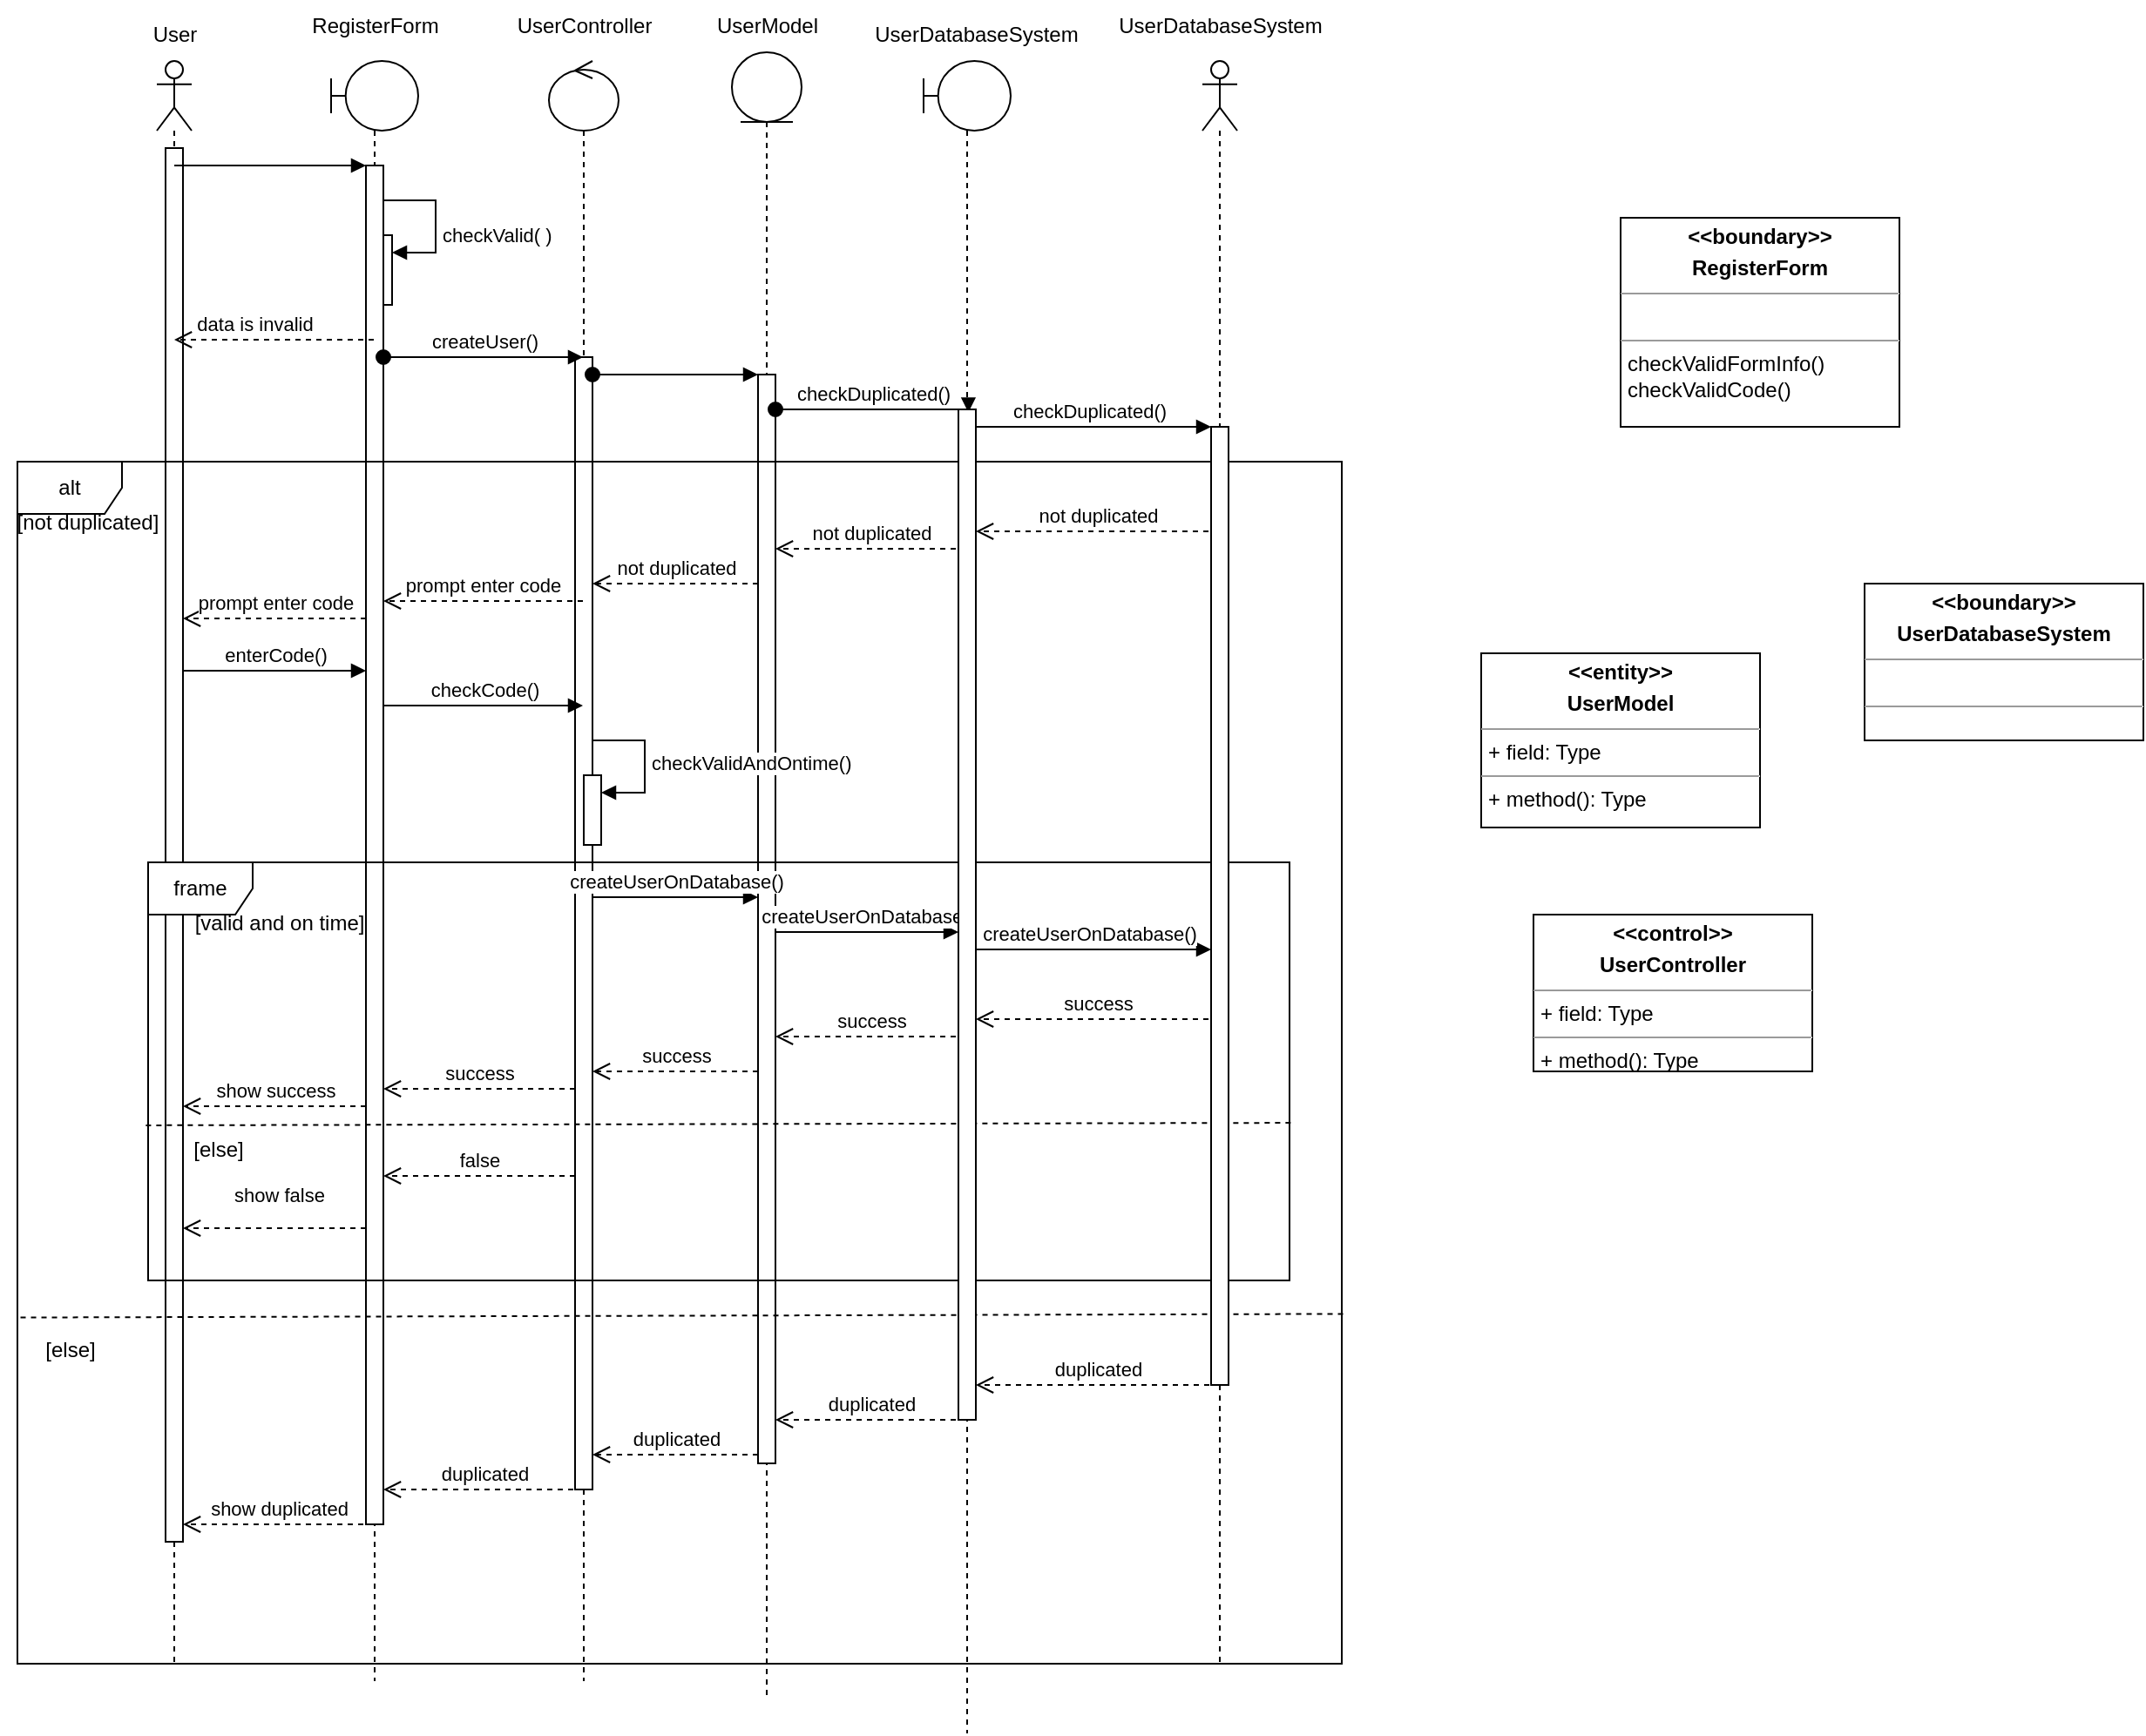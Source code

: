 <mxfile version="21.1.1" type="github">
  <diagram name="Page-1" id="2YBvvXClWsGukQMizWep">
    <mxGraphModel dx="1235" dy="636" grid="1" gridSize="10" guides="1" tooltips="1" connect="1" arrows="1" fold="1" page="1" pageScale="1" pageWidth="850" pageHeight="1100" math="0" shadow="0">
      <root>
        <mxCell id="0" />
        <mxCell id="1" parent="0" />
        <mxCell id="-a56L6tfpd2N05V4drKP-2" value="" style="shape=umlLifeline;perimeter=lifelinePerimeter;whiteSpace=wrap;html=1;container=1;dropTarget=0;collapsible=0;recursiveResize=0;outlineConnect=0;portConstraint=eastwest;newEdgeStyle={&quot;edgeStyle&quot;:&quot;elbowEdgeStyle&quot;,&quot;elbow&quot;:&quot;vertical&quot;,&quot;curved&quot;:0,&quot;rounded&quot;:0};participant=umlBoundary;size=40;direction=east;" vertex="1" parent="1">
          <mxGeometry x="260" y="100" width="50" height="930" as="geometry" />
        </mxCell>
        <mxCell id="-a56L6tfpd2N05V4drKP-20" value="" style="html=1;points=[];perimeter=orthogonalPerimeter;outlineConnect=0;targetShapes=umlLifeline;portConstraint=eastwest;newEdgeStyle={&quot;edgeStyle&quot;:&quot;elbowEdgeStyle&quot;,&quot;elbow&quot;:&quot;vertical&quot;,&quot;curved&quot;:0,&quot;rounded&quot;:0};" vertex="1" parent="-a56L6tfpd2N05V4drKP-2">
          <mxGeometry x="25" y="100" width="10" height="40" as="geometry" />
        </mxCell>
        <mxCell id="-a56L6tfpd2N05V4drKP-21" value="checkValid( )" style="html=1;align=left;spacingLeft=2;endArrow=block;rounded=0;edgeStyle=orthogonalEdgeStyle;curved=0;rounded=0;" edge="1" target="-a56L6tfpd2N05V4drKP-20" parent="-a56L6tfpd2N05V4drKP-2">
          <mxGeometry x="0.177" relative="1" as="geometry">
            <mxPoint x="30" y="80" as="sourcePoint" />
            <Array as="points">
              <mxPoint x="60" y="110" />
            </Array>
            <mxPoint as="offset" />
          </mxGeometry>
        </mxCell>
        <mxCell id="-a56L6tfpd2N05V4drKP-93" value="" style="html=1;points=[];perimeter=orthogonalPerimeter;outlineConnect=0;targetShapes=umlLifeline;portConstraint=eastwest;newEdgeStyle={&quot;edgeStyle&quot;:&quot;elbowEdgeStyle&quot;,&quot;elbow&quot;:&quot;vertical&quot;,&quot;curved&quot;:0,&quot;rounded&quot;:0};" vertex="1" parent="-a56L6tfpd2N05V4drKP-2">
          <mxGeometry x="20" y="60" width="10" height="780" as="geometry" />
        </mxCell>
        <mxCell id="-a56L6tfpd2N05V4drKP-3" value="" style="shape=umlLifeline;perimeter=lifelinePerimeter;whiteSpace=wrap;html=1;container=1;dropTarget=0;collapsible=0;recursiveResize=0;outlineConnect=0;portConstraint=eastwest;newEdgeStyle={&quot;edgeStyle&quot;:&quot;elbowEdgeStyle&quot;,&quot;elbow&quot;:&quot;vertical&quot;,&quot;curved&quot;:0,&quot;rounded&quot;:0};participant=umlControl;" vertex="1" parent="1">
          <mxGeometry x="385" y="100" width="40" height="930" as="geometry" />
        </mxCell>
        <mxCell id="-a56L6tfpd2N05V4drKP-94" value="" style="html=1;points=[];perimeter=orthogonalPerimeter;outlineConnect=0;targetShapes=umlLifeline;portConstraint=eastwest;newEdgeStyle={&quot;edgeStyle&quot;:&quot;elbowEdgeStyle&quot;,&quot;elbow&quot;:&quot;vertical&quot;,&quot;curved&quot;:0,&quot;rounded&quot;:0};" vertex="1" parent="-a56L6tfpd2N05V4drKP-3">
          <mxGeometry x="15" y="170" width="10" height="650" as="geometry" />
        </mxCell>
        <mxCell id="-a56L6tfpd2N05V4drKP-4" value="" style="shape=umlLifeline;perimeter=lifelinePerimeter;whiteSpace=wrap;html=1;container=1;dropTarget=0;collapsible=0;recursiveResize=0;outlineConnect=0;portConstraint=eastwest;newEdgeStyle={&quot;edgeStyle&quot;:&quot;elbowEdgeStyle&quot;,&quot;elbow&quot;:&quot;vertical&quot;,&quot;curved&quot;:0,&quot;rounded&quot;:0};participant=umlEntity;" vertex="1" parent="1">
          <mxGeometry x="490" y="95" width="40" height="945" as="geometry" />
        </mxCell>
        <mxCell id="-a56L6tfpd2N05V4drKP-96" value="" style="html=1;points=[];perimeter=orthogonalPerimeter;outlineConnect=0;targetShapes=umlLifeline;portConstraint=eastwest;newEdgeStyle={&quot;edgeStyle&quot;:&quot;elbowEdgeStyle&quot;,&quot;elbow&quot;:&quot;vertical&quot;,&quot;curved&quot;:0,&quot;rounded&quot;:0};" vertex="1" parent="-a56L6tfpd2N05V4drKP-4">
          <mxGeometry x="15" y="185" width="10" height="625" as="geometry" />
        </mxCell>
        <mxCell id="-a56L6tfpd2N05V4drKP-5" value="" style="shape=umlLifeline;perimeter=lifelinePerimeter;whiteSpace=wrap;html=1;container=1;dropTarget=0;collapsible=0;recursiveResize=0;outlineConnect=0;portConstraint=eastwest;newEdgeStyle={&quot;edgeStyle&quot;:&quot;elbowEdgeStyle&quot;,&quot;elbow&quot;:&quot;vertical&quot;,&quot;curved&quot;:0,&quot;rounded&quot;:0};participant=umlBoundary;" vertex="1" parent="1">
          <mxGeometry x="600" y="100" width="50" height="960" as="geometry" />
        </mxCell>
        <mxCell id="-a56L6tfpd2N05V4drKP-6" value="" style="shape=umlLifeline;perimeter=lifelinePerimeter;whiteSpace=wrap;html=1;container=1;dropTarget=0;collapsible=0;recursiveResize=0;outlineConnect=0;portConstraint=eastwest;newEdgeStyle={&quot;edgeStyle&quot;:&quot;elbowEdgeStyle&quot;,&quot;elbow&quot;:&quot;vertical&quot;,&quot;curved&quot;:0,&quot;rounded&quot;:0};participant=umlActor;" vertex="1" parent="1">
          <mxGeometry x="760" y="100" width="20" height="920" as="geometry" />
        </mxCell>
        <mxCell id="-a56L6tfpd2N05V4drKP-8" value="" style="shape=umlLifeline;perimeter=lifelinePerimeter;whiteSpace=wrap;html=1;container=1;dropTarget=0;collapsible=0;recursiveResize=0;outlineConnect=0;portConstraint=eastwest;newEdgeStyle={&quot;edgeStyle&quot;:&quot;elbowEdgeStyle&quot;,&quot;elbow&quot;:&quot;vertical&quot;,&quot;curved&quot;:0,&quot;rounded&quot;:0};participant=umlActor;" vertex="1" parent="1">
          <mxGeometry x="160" y="100" width="20" height="920" as="geometry" />
        </mxCell>
        <mxCell id="-a56L6tfpd2N05V4drKP-91" value="" style="html=1;points=[];perimeter=orthogonalPerimeter;outlineConnect=0;targetShapes=umlLifeline;portConstraint=eastwest;newEdgeStyle={&quot;edgeStyle&quot;:&quot;elbowEdgeStyle&quot;,&quot;elbow&quot;:&quot;vertical&quot;,&quot;curved&quot;:0,&quot;rounded&quot;:0};" vertex="1" parent="-a56L6tfpd2N05V4drKP-8">
          <mxGeometry x="5" y="50" width="10" height="800" as="geometry" />
        </mxCell>
        <mxCell id="-a56L6tfpd2N05V4drKP-10" value="User" style="text;html=1;align=center;verticalAlign=middle;resizable=0;points=[];autosize=1;strokeColor=none;fillColor=none;" vertex="1" parent="1">
          <mxGeometry x="145" y="70" width="50" height="30" as="geometry" />
        </mxCell>
        <mxCell id="-a56L6tfpd2N05V4drKP-11" value="RegisterForm" style="text;html=1;align=center;verticalAlign=middle;resizable=0;points=[];autosize=1;strokeColor=none;fillColor=none;" vertex="1" parent="1">
          <mxGeometry x="235" y="65" width="100" height="30" as="geometry" />
        </mxCell>
        <mxCell id="-a56L6tfpd2N05V4drKP-12" value="UserController" style="text;html=1;align=center;verticalAlign=middle;resizable=0;points=[];autosize=1;strokeColor=none;fillColor=none;" vertex="1" parent="1">
          <mxGeometry x="355" y="65" width="100" height="30" as="geometry" />
        </mxCell>
        <mxCell id="-a56L6tfpd2N05V4drKP-13" value="UserModel" style="text;html=1;align=center;verticalAlign=middle;resizable=0;points=[];autosize=1;strokeColor=none;fillColor=none;" vertex="1" parent="1">
          <mxGeometry x="470" y="65" width="80" height="30" as="geometry" />
        </mxCell>
        <mxCell id="-a56L6tfpd2N05V4drKP-14" value="UserDatabaseSystem" style="text;html=1;align=center;verticalAlign=middle;resizable=0;points=[];autosize=1;strokeColor=none;fillColor=none;" vertex="1" parent="1">
          <mxGeometry x="560" y="70" width="140" height="30" as="geometry" />
        </mxCell>
        <mxCell id="-a56L6tfpd2N05V4drKP-15" value="UserDatabaseSystem" style="text;html=1;align=center;verticalAlign=middle;resizable=0;points=[];autosize=1;strokeColor=none;fillColor=none;" vertex="1" parent="1">
          <mxGeometry x="700" y="65" width="140" height="30" as="geometry" />
        </mxCell>
        <mxCell id="-a56L6tfpd2N05V4drKP-22" value="data is invalid" style="html=1;verticalAlign=bottom;endArrow=open;dashed=1;endSize=8;edgeStyle=elbowEdgeStyle;elbow=vertical;curved=0;rounded=0;" edge="1" parent="1" source="-a56L6tfpd2N05V4drKP-2">
          <mxGeometry x="0.196" relative="1" as="geometry">
            <mxPoint x="270" y="260" as="sourcePoint" />
            <mxPoint x="170" y="260" as="targetPoint" />
            <Array as="points">
              <mxPoint x="240" y="260" />
              <mxPoint x="290" y="260" />
            </Array>
            <mxPoint as="offset" />
          </mxGeometry>
        </mxCell>
        <mxCell id="-a56L6tfpd2N05V4drKP-25" value="createUser()" style="html=1;verticalAlign=bottom;startArrow=oval;startFill=1;endArrow=block;startSize=8;edgeStyle=elbowEdgeStyle;elbow=vertical;curved=0;rounded=0;" edge="1" parent="1" target="-a56L6tfpd2N05V4drKP-3">
          <mxGeometry width="60" relative="1" as="geometry">
            <mxPoint x="290" y="270" as="sourcePoint" />
            <mxPoint x="350" y="270" as="targetPoint" />
          </mxGeometry>
        </mxCell>
        <mxCell id="-a56L6tfpd2N05V4drKP-27" value="checkDuplicated()" style="html=1;verticalAlign=bottom;startArrow=oval;startFill=1;endArrow=block;startSize=8;edgeStyle=elbowEdgeStyle;elbow=vertical;curved=0;rounded=0;entryX=0.571;entryY=0.003;entryDx=0;entryDy=0;entryPerimeter=0;" edge="1" parent="1" source="-a56L6tfpd2N05V4drKP-96" target="-a56L6tfpd2N05V4drKP-100">
          <mxGeometry width="60" relative="1" as="geometry">
            <mxPoint x="420" y="290" as="sourcePoint" />
            <mxPoint x="520" y="290" as="targetPoint" />
            <Array as="points">
              <mxPoint x="570" y="300" />
            </Array>
          </mxGeometry>
        </mxCell>
        <mxCell id="-a56L6tfpd2N05V4drKP-29" value="checkDuplicated()" style="html=1;verticalAlign=bottom;startArrow=oval;startFill=1;endArrow=block;startSize=8;edgeStyle=elbowEdgeStyle;elbow=vertical;curved=0;rounded=0;" edge="1" parent="1" source="-a56L6tfpd2N05V4drKP-5" target="-a56L6tfpd2N05V4drKP-101">
          <mxGeometry width="60" relative="1" as="geometry">
            <mxPoint x="520" y="310" as="sourcePoint" />
            <mxPoint x="635" y="310" as="targetPoint" />
            <Array as="points">
              <mxPoint x="670" y="310" />
            </Array>
          </mxGeometry>
        </mxCell>
        <mxCell id="-a56L6tfpd2N05V4drKP-30" value="alt" style="shape=umlFrame;whiteSpace=wrap;html=1;pointerEvents=0;" vertex="1" parent="1">
          <mxGeometry x="80" y="330" width="760" height="690" as="geometry" />
        </mxCell>
        <mxCell id="-a56L6tfpd2N05V4drKP-33" value="not duplicated" style="html=1;verticalAlign=bottom;endArrow=open;dashed=1;endSize=8;edgeStyle=elbowEdgeStyle;elbow=vertical;curved=0;rounded=0;" edge="1" parent="1" source="-a56L6tfpd2N05V4drKP-6" target="-a56L6tfpd2N05V4drKP-100">
          <mxGeometry relative="1" as="geometry">
            <mxPoint x="760" y="380" as="sourcePoint" />
            <mxPoint x="680" y="380" as="targetPoint" />
            <Array as="points">
              <mxPoint x="670" y="370" />
            </Array>
          </mxGeometry>
        </mxCell>
        <mxCell id="-a56L6tfpd2N05V4drKP-34" value="not duplicated" style="html=1;verticalAlign=bottom;endArrow=open;dashed=1;endSize=8;edgeStyle=elbowEdgeStyle;elbow=vertical;curved=0;rounded=0;" edge="1" parent="1" source="-a56L6tfpd2N05V4drKP-5" target="-a56L6tfpd2N05V4drKP-96">
          <mxGeometry relative="1" as="geometry">
            <mxPoint x="780" y="380" as="sourcePoint" />
            <mxPoint x="635" y="380" as="targetPoint" />
            <Array as="points">
              <mxPoint x="580" y="380" />
            </Array>
          </mxGeometry>
        </mxCell>
        <mxCell id="-a56L6tfpd2N05V4drKP-35" value="not duplicated" style="html=1;verticalAlign=bottom;endArrow=open;dashed=1;endSize=8;edgeStyle=elbowEdgeStyle;elbow=vertical;curved=0;rounded=0;" edge="1" parent="1" source="-a56L6tfpd2N05V4drKP-96" target="-a56L6tfpd2N05V4drKP-94">
          <mxGeometry relative="1" as="geometry">
            <mxPoint x="510" y="390" as="sourcePoint" />
            <mxPoint x="520" y="390" as="targetPoint" />
            <Array as="points">
              <mxPoint x="490" y="400" />
              <mxPoint x="510" y="390" />
            </Array>
          </mxGeometry>
        </mxCell>
        <mxCell id="-a56L6tfpd2N05V4drKP-41" value="prompt enter code" style="html=1;verticalAlign=bottom;endArrow=open;dashed=1;endSize=8;edgeStyle=elbowEdgeStyle;elbow=vertical;curved=0;rounded=0;" edge="1" parent="1" source="-a56L6tfpd2N05V4drKP-3" target="-a56L6tfpd2N05V4drKP-93">
          <mxGeometry relative="1" as="geometry">
            <mxPoint x="520" y="400" as="sourcePoint" />
            <mxPoint x="415" y="400" as="targetPoint" />
            <Array as="points">
              <mxPoint x="360" y="410" />
            </Array>
          </mxGeometry>
        </mxCell>
        <mxCell id="-a56L6tfpd2N05V4drKP-42" value="prompt enter code" style="html=1;verticalAlign=bottom;endArrow=open;dashed=1;endSize=8;edgeStyle=elbowEdgeStyle;elbow=vertical;curved=0;rounded=0;" edge="1" parent="1" source="-a56L6tfpd2N05V4drKP-93" target="-a56L6tfpd2N05V4drKP-91">
          <mxGeometry relative="1" as="geometry">
            <mxPoint x="270" y="420" as="sourcePoint" />
            <mxPoint x="170" y="420" as="targetPoint" />
            <Array as="points">
              <mxPoint x="230" y="420" />
              <mxPoint x="250" y="410" />
            </Array>
          </mxGeometry>
        </mxCell>
        <mxCell id="-a56L6tfpd2N05V4drKP-43" value="enterCode()" style="html=1;verticalAlign=bottom;endArrow=block;edgeStyle=elbowEdgeStyle;elbow=vertical;curved=0;rounded=0;" edge="1" parent="1" source="-a56L6tfpd2N05V4drKP-91" target="-a56L6tfpd2N05V4drKP-93">
          <mxGeometry width="80" relative="1" as="geometry">
            <mxPoint x="170" y="450" as="sourcePoint" />
            <mxPoint x="250" y="450" as="targetPoint" />
            <Array as="points">
              <mxPoint x="180" y="450" />
            </Array>
          </mxGeometry>
        </mxCell>
        <mxCell id="-a56L6tfpd2N05V4drKP-44" value="checkCode()" style="html=1;verticalAlign=bottom;endArrow=block;edgeStyle=elbowEdgeStyle;elbow=vertical;curved=0;rounded=0;" edge="1" parent="1" source="-a56L6tfpd2N05V4drKP-93" target="-a56L6tfpd2N05V4drKP-3">
          <mxGeometry width="80" relative="1" as="geometry">
            <mxPoint x="180" y="460" as="sourcePoint" />
            <mxPoint x="295" y="460" as="targetPoint" />
            <Array as="points">
              <mxPoint x="330" y="470" />
              <mxPoint x="290" y="470" />
              <mxPoint x="290" y="460" />
            </Array>
          </mxGeometry>
        </mxCell>
        <mxCell id="-a56L6tfpd2N05V4drKP-45" value="" style="html=1;points=[];perimeter=orthogonalPerimeter;outlineConnect=0;targetShapes=umlLifeline;portConstraint=eastwest;newEdgeStyle={&quot;edgeStyle&quot;:&quot;elbowEdgeStyle&quot;,&quot;elbow&quot;:&quot;vertical&quot;,&quot;curved&quot;:0,&quot;rounded&quot;:0};" vertex="1" parent="1">
          <mxGeometry x="405" y="510" width="10" height="40" as="geometry" />
        </mxCell>
        <mxCell id="-a56L6tfpd2N05V4drKP-46" value="checkValidAndOntime()" style="html=1;align=left;spacingLeft=2;endArrow=block;rounded=0;edgeStyle=orthogonalEdgeStyle;curved=0;rounded=0;" edge="1" target="-a56L6tfpd2N05V4drKP-45" parent="1">
          <mxGeometry relative="1" as="geometry">
            <mxPoint x="410" y="490" as="sourcePoint" />
            <Array as="points">
              <mxPoint x="440" y="520" />
            </Array>
          </mxGeometry>
        </mxCell>
        <mxCell id="-a56L6tfpd2N05V4drKP-51" value="createUserOnDatabase()" style="html=1;verticalAlign=bottom;endArrow=block;edgeStyle=elbowEdgeStyle;elbow=vertical;curved=0;rounded=0;" edge="1" parent="1" target="-a56L6tfpd2N05V4drKP-96">
          <mxGeometry width="80" relative="1" as="geometry">
            <mxPoint x="410" y="580" as="sourcePoint" />
            <mxPoint x="490" y="580" as="targetPoint" />
          </mxGeometry>
        </mxCell>
        <mxCell id="-a56L6tfpd2N05V4drKP-53" value="createUserOnDatabase()" style="html=1;verticalAlign=bottom;endArrow=block;edgeStyle=elbowEdgeStyle;elbow=vertical;curved=0;rounded=0;" edge="1" parent="1" source="-a56L6tfpd2N05V4drKP-96" target="-a56L6tfpd2N05V4drKP-100">
          <mxGeometry x="-0.001" width="80" relative="1" as="geometry">
            <mxPoint x="420" y="590" as="sourcePoint" />
            <mxPoint x="520" y="590" as="targetPoint" />
            <Array as="points">
              <mxPoint x="560" y="600" />
              <mxPoint x="520" y="590" />
            </Array>
            <mxPoint as="offset" />
          </mxGeometry>
        </mxCell>
        <mxCell id="-a56L6tfpd2N05V4drKP-54" value="" style="html=1;verticalAlign=bottom;endArrow=block;edgeStyle=elbowEdgeStyle;elbow=vertical;curved=0;rounded=0;" edge="1" parent="1" source="-a56L6tfpd2N05V4drKP-5" target="-a56L6tfpd2N05V4drKP-30">
          <mxGeometry width="80" relative="1" as="geometry">
            <mxPoint x="520" y="610" as="sourcePoint" />
            <mxPoint x="635" y="610" as="targetPoint" />
            <Array as="points">
              <mxPoint x="570" y="610" />
              <mxPoint x="530" y="600" />
            </Array>
          </mxGeometry>
        </mxCell>
        <mxCell id="-a56L6tfpd2N05V4drKP-55" value="createUserOnDatabase()" style="html=1;verticalAlign=bottom;endArrow=block;edgeStyle=elbowEdgeStyle;elbow=vertical;curved=0;rounded=0;" edge="1" parent="1" source="-a56L6tfpd2N05V4drKP-5" target="-a56L6tfpd2N05V4drKP-101">
          <mxGeometry x="-0.001" width="80" relative="1" as="geometry">
            <mxPoint x="630" y="610" as="sourcePoint" />
            <mxPoint x="635" y="610" as="targetPoint" />
            <Array as="points">
              <mxPoint x="700" y="610" />
              <mxPoint x="530" y="600" />
            </Array>
            <mxPoint as="offset" />
          </mxGeometry>
        </mxCell>
        <mxCell id="-a56L6tfpd2N05V4drKP-56" value="success" style="html=1;verticalAlign=bottom;endArrow=open;dashed=1;endSize=8;edgeStyle=elbowEdgeStyle;elbow=vertical;curved=0;rounded=0;" edge="1" parent="1" source="-a56L6tfpd2N05V4drKP-6" target="-a56L6tfpd2N05V4drKP-100">
          <mxGeometry relative="1" as="geometry">
            <mxPoint x="730" y="650" as="sourcePoint" />
            <mxPoint x="650" y="650" as="targetPoint" />
            <Array as="points">
              <mxPoint x="670" y="650" />
            </Array>
          </mxGeometry>
        </mxCell>
        <mxCell id="-a56L6tfpd2N05V4drKP-57" value="success" style="html=1;verticalAlign=bottom;endArrow=open;dashed=1;endSize=8;edgeStyle=elbowEdgeStyle;elbow=vertical;curved=0;rounded=0;" edge="1" parent="1" source="-a56L6tfpd2N05V4drKP-5" target="-a56L6tfpd2N05V4drKP-96">
          <mxGeometry relative="1" as="geometry">
            <mxPoint x="780" y="660" as="sourcePoint" />
            <mxPoint x="635" y="660" as="targetPoint" />
            <Array as="points">
              <mxPoint x="580" y="660" />
            </Array>
          </mxGeometry>
        </mxCell>
        <mxCell id="-a56L6tfpd2N05V4drKP-58" value="success" style="html=1;verticalAlign=bottom;endArrow=open;dashed=1;endSize=8;edgeStyle=elbowEdgeStyle;elbow=vertical;curved=0;rounded=0;" edge="1" parent="1" source="-a56L6tfpd2N05V4drKP-96" target="-a56L6tfpd2N05V4drKP-94">
          <mxGeometry relative="1" as="geometry">
            <mxPoint x="635" y="670" as="sourcePoint" />
            <mxPoint x="520" y="670" as="targetPoint" />
            <Array as="points">
              <mxPoint x="460" y="680" />
              <mxPoint x="510" y="690" />
            </Array>
          </mxGeometry>
        </mxCell>
        <mxCell id="-a56L6tfpd2N05V4drKP-59" value="success" style="html=1;verticalAlign=bottom;endArrow=open;dashed=1;endSize=8;edgeStyle=elbowEdgeStyle;elbow=vertical;curved=0;rounded=0;" edge="1" parent="1" source="-a56L6tfpd2N05V4drKP-94" target="-a56L6tfpd2N05V4drKP-93">
          <mxGeometry relative="1" as="geometry">
            <mxPoint x="520" y="690" as="sourcePoint" />
            <mxPoint x="415" y="690" as="targetPoint" />
            <Array as="points">
              <mxPoint x="360" y="690" />
              <mxPoint x="520" y="700" />
            </Array>
          </mxGeometry>
        </mxCell>
        <mxCell id="-a56L6tfpd2N05V4drKP-60" value="show success" style="html=1;verticalAlign=bottom;endArrow=open;dashed=1;endSize=8;edgeStyle=elbowEdgeStyle;elbow=vertical;curved=0;rounded=0;" edge="1" parent="1" source="-a56L6tfpd2N05V4drKP-93" target="-a56L6tfpd2N05V4drKP-91">
          <mxGeometry x="-0.001" relative="1" as="geometry">
            <mxPoint x="415" y="700" as="sourcePoint" />
            <mxPoint x="295" y="700" as="targetPoint" />
            <Array as="points">
              <mxPoint x="250" y="700" />
              <mxPoint x="530" y="710" />
            </Array>
            <mxPoint as="offset" />
          </mxGeometry>
        </mxCell>
        <mxCell id="-a56L6tfpd2N05V4drKP-61" value="frame" style="shape=umlFrame;whiteSpace=wrap;html=1;pointerEvents=0;" vertex="1" parent="1">
          <mxGeometry x="155" y="560" width="655" height="240" as="geometry" />
        </mxCell>
        <mxCell id="-a56L6tfpd2N05V4drKP-65" value="false" style="html=1;verticalAlign=bottom;endArrow=open;dashed=1;endSize=8;edgeStyle=elbowEdgeStyle;elbow=vertical;curved=0;rounded=0;" edge="1" parent="1" source="-a56L6tfpd2N05V4drKP-94" target="-a56L6tfpd2N05V4drKP-93">
          <mxGeometry relative="1" as="geometry">
            <mxPoint x="405" y="750" as="sourcePoint" />
            <mxPoint x="325" y="750" as="targetPoint" />
            <Array as="points">
              <mxPoint x="360" y="740" />
              <mxPoint x="405" y="750" />
            </Array>
          </mxGeometry>
        </mxCell>
        <mxCell id="-a56L6tfpd2N05V4drKP-67" value="show false" style="html=1;verticalAlign=bottom;endArrow=open;dashed=1;endSize=8;edgeStyle=elbowEdgeStyle;elbow=vertical;curved=0;rounded=0;" edge="1" parent="1" source="-a56L6tfpd2N05V4drKP-93" target="-a56L6tfpd2N05V4drKP-91">
          <mxGeometry x="-0.051" y="-10" relative="1" as="geometry">
            <mxPoint x="280" y="770" as="sourcePoint" />
            <mxPoint x="200" y="770" as="targetPoint" />
            <Array as="points">
              <mxPoint x="230" y="770" />
            </Array>
            <mxPoint as="offset" />
          </mxGeometry>
        </mxCell>
        <mxCell id="-a56L6tfpd2N05V4drKP-68" value="[valid and on time]" style="text;html=1;align=center;verticalAlign=middle;resizable=0;points=[];autosize=1;strokeColor=none;fillColor=none;" vertex="1" parent="1">
          <mxGeometry x="170" y="580" width="120" height="30" as="geometry" />
        </mxCell>
        <mxCell id="-a56L6tfpd2N05V4drKP-69" value="[else]" style="text;html=1;align=center;verticalAlign=middle;resizable=0;points=[];autosize=1;strokeColor=none;fillColor=none;" vertex="1" parent="1">
          <mxGeometry x="170" y="710" width="50" height="30" as="geometry" />
        </mxCell>
        <mxCell id="-a56L6tfpd2N05V4drKP-71" value="" style="endArrow=none;dashed=1;html=1;rounded=0;exitX=-0.002;exitY=0.629;exitDx=0;exitDy=0;exitPerimeter=0;entryX=1.004;entryY=0.623;entryDx=0;entryDy=0;entryPerimeter=0;" edge="1" parent="1" source="-a56L6tfpd2N05V4drKP-61" target="-a56L6tfpd2N05V4drKP-61">
          <mxGeometry width="50" height="50" relative="1" as="geometry">
            <mxPoint x="460" y="750" as="sourcePoint" />
            <mxPoint x="510" y="700" as="targetPoint" />
          </mxGeometry>
        </mxCell>
        <mxCell id="-a56L6tfpd2N05V4drKP-72" value="[not duplicated]" style="text;html=1;align=center;verticalAlign=middle;resizable=0;points=[];autosize=1;strokeColor=none;fillColor=none;" vertex="1" parent="1">
          <mxGeometry x="70" y="350" width="100" height="30" as="geometry" />
        </mxCell>
        <mxCell id="-a56L6tfpd2N05V4drKP-74" value="duplicated" style="html=1;verticalAlign=bottom;endArrow=open;dashed=1;endSize=8;edgeStyle=elbowEdgeStyle;elbow=vertical;curved=0;rounded=0;" edge="1" parent="1" target="-a56L6tfpd2N05V4drKP-100">
          <mxGeometry relative="1" as="geometry">
            <mxPoint x="770" y="860" as="sourcePoint" />
            <mxPoint x="690" y="860" as="targetPoint" />
          </mxGeometry>
        </mxCell>
        <mxCell id="-a56L6tfpd2N05V4drKP-75" value="duplicated" style="html=1;verticalAlign=bottom;endArrow=open;dashed=1;endSize=8;edgeStyle=elbowEdgeStyle;elbow=vertical;curved=0;rounded=0;" edge="1" parent="1" source="-a56L6tfpd2N05V4drKP-5" target="-a56L6tfpd2N05V4drKP-96">
          <mxGeometry relative="1" as="geometry">
            <mxPoint x="780" y="870" as="sourcePoint" />
            <mxPoint x="635" y="870" as="targetPoint" />
            <Array as="points">
              <mxPoint x="590" y="880" />
            </Array>
          </mxGeometry>
        </mxCell>
        <mxCell id="-a56L6tfpd2N05V4drKP-76" value="duplicated" style="html=1;verticalAlign=bottom;endArrow=open;dashed=1;endSize=8;edgeStyle=elbowEdgeStyle;elbow=vertical;curved=0;rounded=0;" edge="1" parent="1" source="-a56L6tfpd2N05V4drKP-96" target="-a56L6tfpd2N05V4drKP-94">
          <mxGeometry relative="1" as="geometry">
            <mxPoint x="515" y="900" as="sourcePoint" />
            <mxPoint x="400" y="900" as="targetPoint" />
            <Array as="points">
              <mxPoint x="480" y="900" />
            </Array>
          </mxGeometry>
        </mxCell>
        <mxCell id="-a56L6tfpd2N05V4drKP-77" value="duplicated" style="html=1;verticalAlign=bottom;endArrow=open;dashed=1;endSize=8;edgeStyle=elbowEdgeStyle;elbow=vertical;curved=0;rounded=0;" edge="1" parent="1" target="-a56L6tfpd2N05V4drKP-93">
          <mxGeometry relative="1" as="geometry">
            <mxPoint x="405" y="920" as="sourcePoint" />
            <mxPoint x="300" y="920" as="targetPoint" />
            <Array as="points">
              <mxPoint x="375" y="920" />
            </Array>
          </mxGeometry>
        </mxCell>
        <mxCell id="-a56L6tfpd2N05V4drKP-78" value="show duplicated" style="html=1;verticalAlign=bottom;endArrow=open;dashed=1;endSize=8;edgeStyle=elbowEdgeStyle;elbow=vertical;curved=0;rounded=0;" edge="1" parent="1" source="-a56L6tfpd2N05V4drKP-2" target="-a56L6tfpd2N05V4drKP-91">
          <mxGeometry relative="1" as="geometry">
            <mxPoint x="290" y="940" as="sourcePoint" />
            <mxPoint x="170" y="940" as="targetPoint" />
            <Array as="points">
              <mxPoint x="240" y="940" />
              <mxPoint x="220" y="930" />
              <mxPoint x="260" y="940" />
            </Array>
          </mxGeometry>
        </mxCell>
        <mxCell id="-a56L6tfpd2N05V4drKP-79" value="" style="endArrow=none;dashed=1;html=1;rounded=0;exitX=1.001;exitY=0.709;exitDx=0;exitDy=0;exitPerimeter=0;entryX=0.001;entryY=0.712;entryDx=0;entryDy=0;entryPerimeter=0;" edge="1" parent="1" source="-a56L6tfpd2N05V4drKP-30" target="-a56L6tfpd2N05V4drKP-30">
          <mxGeometry width="50" height="50" relative="1" as="geometry">
            <mxPoint x="340" y="870" as="sourcePoint" />
            <mxPoint x="390" y="820" as="targetPoint" />
          </mxGeometry>
        </mxCell>
        <mxCell id="-a56L6tfpd2N05V4drKP-80" value="[else]" style="text;html=1;align=center;verticalAlign=middle;resizable=0;points=[];autosize=1;strokeColor=none;fillColor=none;" vertex="1" parent="1">
          <mxGeometry x="85" y="825" width="50" height="30" as="geometry" />
        </mxCell>
        <mxCell id="-a56L6tfpd2N05V4drKP-82" value="&lt;p style=&quot;margin:0px;margin-top:4px;text-align:center;&quot;&gt;&lt;b&gt;&amp;lt;&amp;lt;boundary&amp;gt;&amp;gt;&lt;/b&gt;&lt;/p&gt;&lt;p style=&quot;margin:0px;margin-top:4px;text-align:center;&quot;&gt;&lt;b&gt;RegisterForm&lt;/b&gt;&lt;/p&gt;&lt;hr size=&quot;1&quot;&gt;&lt;p style=&quot;margin:0px;margin-left:4px;&quot;&gt;&lt;br&gt;&lt;/p&gt;&lt;hr size=&quot;1&quot;&gt;&lt;p style=&quot;margin:0px;margin-left:4px;&quot;&gt;checkValidFormInfo()&lt;/p&gt;&lt;p style=&quot;margin:0px;margin-left:4px;&quot;&gt;checkValidCode()&lt;/p&gt;" style="verticalAlign=top;align=left;overflow=fill;fontSize=12;fontFamily=Helvetica;html=1;whiteSpace=wrap;" vertex="1" parent="1">
          <mxGeometry x="1000" y="190" width="160" height="120" as="geometry" />
        </mxCell>
        <mxCell id="-a56L6tfpd2N05V4drKP-87" value="&lt;p style=&quot;margin:0px;margin-top:4px;text-align:center;&quot;&gt;&lt;b&gt;&amp;lt;&amp;lt;control&amp;gt;&amp;gt;&lt;/b&gt;&lt;/p&gt;&lt;p style=&quot;margin:0px;margin-top:4px;text-align:center;&quot;&gt;&lt;b&gt;UserController&lt;/b&gt;&lt;/p&gt;&lt;hr size=&quot;1&quot;&gt;&lt;p style=&quot;margin:0px;margin-left:4px;&quot;&gt;+ field: Type&lt;/p&gt;&lt;hr size=&quot;1&quot;&gt;&lt;p style=&quot;margin:0px;margin-left:4px;&quot;&gt;+ method(): Type&lt;/p&gt;" style="verticalAlign=top;align=left;overflow=fill;fontSize=12;fontFamily=Helvetica;html=1;whiteSpace=wrap;" vertex="1" parent="1">
          <mxGeometry x="950" y="590" width="160" height="90" as="geometry" />
        </mxCell>
        <mxCell id="-a56L6tfpd2N05V4drKP-89" value="&lt;p style=&quot;margin:0px;margin-top:4px;text-align:center;&quot;&gt;&lt;b&gt;&amp;lt;&amp;lt;entity&amp;gt;&amp;gt;&lt;/b&gt;&lt;/p&gt;&lt;p style=&quot;margin:0px;margin-top:4px;text-align:center;&quot;&gt;&lt;b&gt;UserModel&lt;/b&gt;&lt;/p&gt;&lt;hr size=&quot;1&quot;&gt;&lt;p style=&quot;margin:0px;margin-left:4px;&quot;&gt;+ field: Type&lt;/p&gt;&lt;hr size=&quot;1&quot;&gt;&lt;p style=&quot;margin:0px;margin-left:4px;&quot;&gt;+ method(): Type&lt;/p&gt;" style="verticalAlign=top;align=left;overflow=fill;fontSize=12;fontFamily=Helvetica;html=1;whiteSpace=wrap;" vertex="1" parent="1">
          <mxGeometry x="920" y="440" width="160" height="100" as="geometry" />
        </mxCell>
        <mxCell id="-a56L6tfpd2N05V4drKP-90" value="&lt;p style=&quot;margin:0px;margin-top:4px;text-align:center;&quot;&gt;&lt;b&gt;&amp;lt;&amp;lt;boundary&amp;gt;&amp;gt;&lt;/b&gt;&lt;/p&gt;&lt;p style=&quot;margin:0px;margin-top:4px;text-align:center;&quot;&gt;&lt;b&gt;UserDatabaseSystem&lt;/b&gt;&lt;/p&gt;&lt;hr size=&quot;1&quot;&gt;&lt;p style=&quot;margin:0px;margin-left:4px;&quot;&gt;&lt;br&gt;&lt;/p&gt;&lt;hr size=&quot;1&quot;&gt;&lt;p style=&quot;margin:0px;margin-left:4px;&quot;&gt;&lt;br&gt;&lt;/p&gt;" style="verticalAlign=top;align=left;overflow=fill;fontSize=12;fontFamily=Helvetica;html=1;whiteSpace=wrap;" vertex="1" parent="1">
          <mxGeometry x="1140" y="400" width="160" height="90" as="geometry" />
        </mxCell>
        <mxCell id="-a56L6tfpd2N05V4drKP-92" value="" style="html=1;verticalAlign=bottom;endArrow=block;edgeStyle=elbowEdgeStyle;elbow=vertical;curved=0;rounded=0;" edge="1" parent="1" target="-a56L6tfpd2N05V4drKP-93">
          <mxGeometry width="80" relative="1" as="geometry">
            <mxPoint x="170" y="160" as="sourcePoint" />
            <mxPoint x="285" y="160" as="targetPoint" />
          </mxGeometry>
        </mxCell>
        <mxCell id="-a56L6tfpd2N05V4drKP-95" value="" style="html=1;verticalAlign=bottom;startArrow=oval;startFill=1;endArrow=block;startSize=8;edgeStyle=elbowEdgeStyle;elbow=vertical;curved=0;rounded=0;" edge="1" parent="1" target="-a56L6tfpd2N05V4drKP-96">
          <mxGeometry width="60" relative="1" as="geometry">
            <mxPoint x="410" y="280" as="sourcePoint" />
            <mxPoint x="510" y="280" as="targetPoint" />
          </mxGeometry>
        </mxCell>
        <mxCell id="-a56L6tfpd2N05V4drKP-100" value="" style="html=1;points=[];perimeter=orthogonalPerimeter;outlineConnect=0;targetShapes=umlLifeline;portConstraint=eastwest;newEdgeStyle={&quot;edgeStyle&quot;:&quot;elbowEdgeStyle&quot;,&quot;elbow&quot;:&quot;vertical&quot;,&quot;curved&quot;:0,&quot;rounded&quot;:0};" vertex="1" parent="1">
          <mxGeometry x="620" y="300" width="10" height="580" as="geometry" />
        </mxCell>
        <mxCell id="-a56L6tfpd2N05V4drKP-101" value="" style="html=1;points=[];perimeter=orthogonalPerimeter;outlineConnect=0;targetShapes=umlLifeline;portConstraint=eastwest;newEdgeStyle={&quot;edgeStyle&quot;:&quot;elbowEdgeStyle&quot;,&quot;elbow&quot;:&quot;vertical&quot;,&quot;curved&quot;:0,&quot;rounded&quot;:0};" vertex="1" parent="1">
          <mxGeometry x="765" y="310" width="10" height="550" as="geometry" />
        </mxCell>
      </root>
    </mxGraphModel>
  </diagram>
</mxfile>
